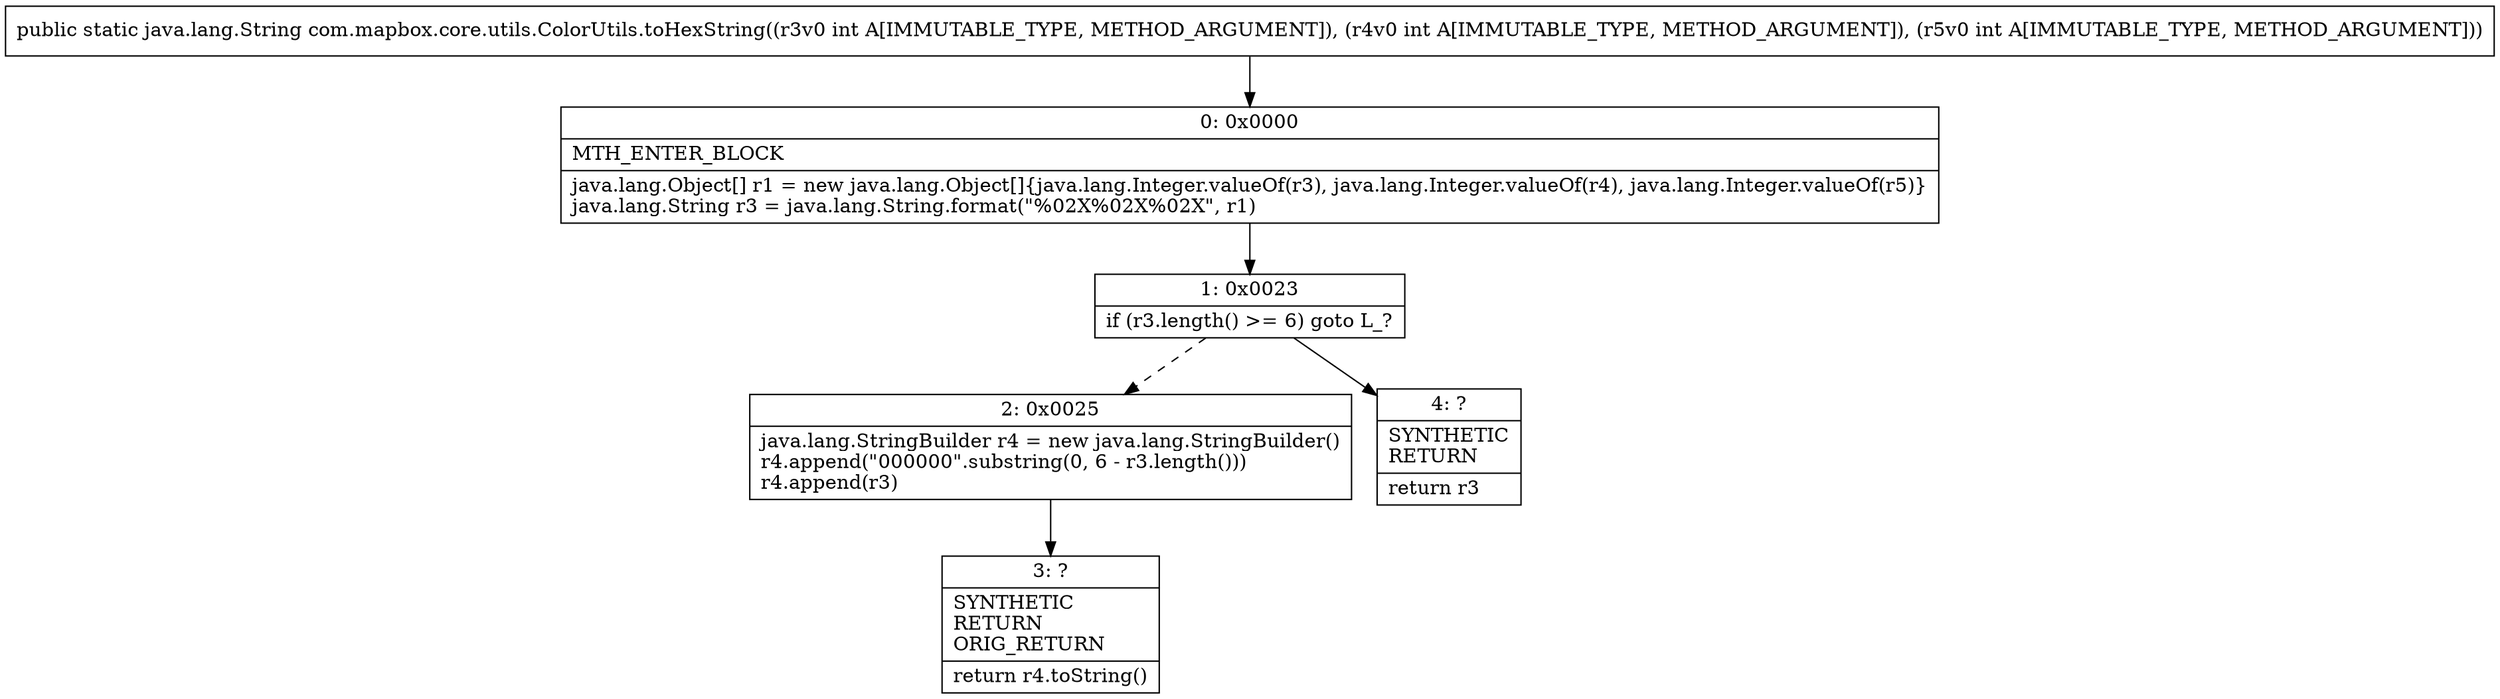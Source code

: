 digraph "CFG forcom.mapbox.core.utils.ColorUtils.toHexString(III)Ljava\/lang\/String;" {
Node_0 [shape=record,label="{0\:\ 0x0000|MTH_ENTER_BLOCK\l|java.lang.Object[] r1 = new java.lang.Object[]\{java.lang.Integer.valueOf(r3), java.lang.Integer.valueOf(r4), java.lang.Integer.valueOf(r5)\}\ljava.lang.String r3 = java.lang.String.format(\"%02X%02X%02X\", r1)\l}"];
Node_1 [shape=record,label="{1\:\ 0x0023|if (r3.length() \>= 6) goto L_?\l}"];
Node_2 [shape=record,label="{2\:\ 0x0025|java.lang.StringBuilder r4 = new java.lang.StringBuilder()\lr4.append(\"000000\".substring(0, 6 \- r3.length()))\lr4.append(r3)\l}"];
Node_3 [shape=record,label="{3\:\ ?|SYNTHETIC\lRETURN\lORIG_RETURN\l|return r4.toString()\l}"];
Node_4 [shape=record,label="{4\:\ ?|SYNTHETIC\lRETURN\l|return r3\l}"];
MethodNode[shape=record,label="{public static java.lang.String com.mapbox.core.utils.ColorUtils.toHexString((r3v0 int A[IMMUTABLE_TYPE, METHOD_ARGUMENT]), (r4v0 int A[IMMUTABLE_TYPE, METHOD_ARGUMENT]), (r5v0 int A[IMMUTABLE_TYPE, METHOD_ARGUMENT])) }"];
MethodNode -> Node_0;
Node_0 -> Node_1;
Node_1 -> Node_2[style=dashed];
Node_1 -> Node_4;
Node_2 -> Node_3;
}

